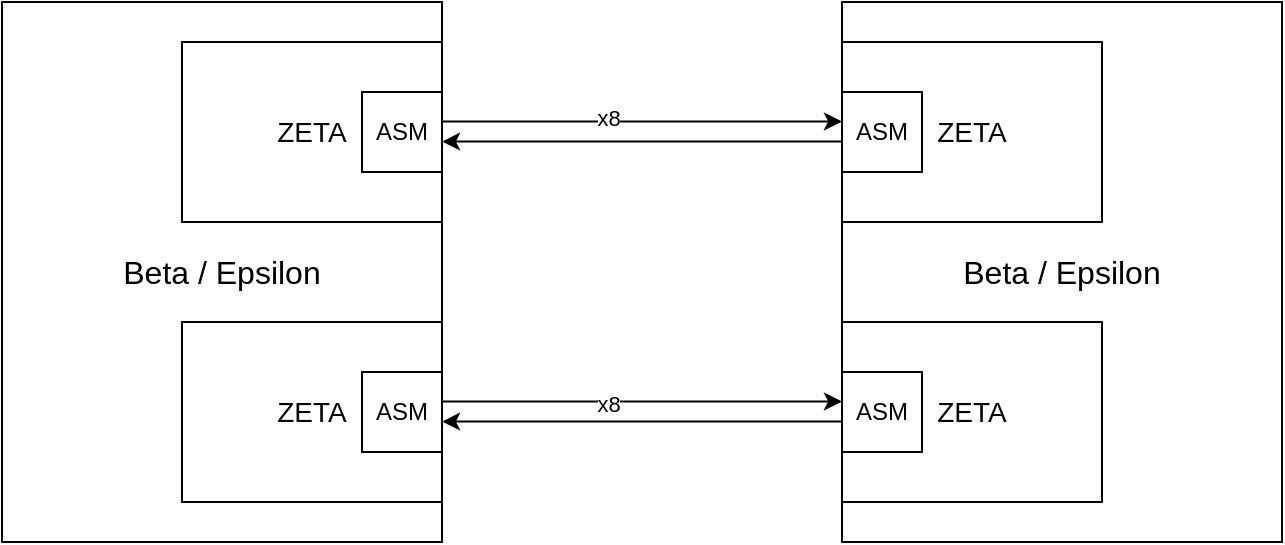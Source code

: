 <mxfile version="22.0.8" type="github">
  <diagram name="第 1 页" id="74w61iRnDABgLTXGHRjC">
    <mxGraphModel dx="749" dy="445" grid="1" gridSize="10" guides="1" tooltips="1" connect="1" arrows="1" fold="1" page="1" pageScale="1" pageWidth="827" pageHeight="1169" math="0" shadow="0">
      <root>
        <mxCell id="0" />
        <mxCell id="1" parent="0" />
        <mxCell id="xaXzq3geVz3e67vYe51H-21" value="&lt;font style=&quot;font-size: 16px;&quot;&gt;Beta / Epsilon&lt;/font&gt;" style="rounded=0;whiteSpace=wrap;html=1;" vertex="1" parent="1">
          <mxGeometry x="520" y="80" width="220" height="270" as="geometry" />
        </mxCell>
        <mxCell id="xaXzq3geVz3e67vYe51H-20" value="&lt;font style=&quot;font-size: 16px;&quot;&gt;Beta / Epsilon&lt;/font&gt;" style="rounded=0;whiteSpace=wrap;html=1;" vertex="1" parent="1">
          <mxGeometry x="100" y="80" width="220" height="270" as="geometry" />
        </mxCell>
        <mxCell id="xaXzq3geVz3e67vYe51H-1" value="&lt;font style=&quot;font-size: 14px;&quot;&gt;ZETA&lt;/font&gt;" style="rounded=0;whiteSpace=wrap;html=1;" vertex="1" parent="1">
          <mxGeometry x="190" y="100" width="130" height="90" as="geometry" />
        </mxCell>
        <mxCell id="xaXzq3geVz3e67vYe51H-14" style="edgeStyle=orthogonalEdgeStyle;rounded=0;orthogonalLoop=1;jettySize=auto;html=1;entryX=0;entryY=0.5;entryDx=0;entryDy=0;" edge="1" parent="1">
          <mxGeometry relative="1" as="geometry">
            <mxPoint x="320" y="139.76" as="sourcePoint" />
            <mxPoint x="520" y="139.76" as="targetPoint" />
          </mxGeometry>
        </mxCell>
        <mxCell id="xaXzq3geVz3e67vYe51H-22" value="x8" style="edgeLabel;html=1;align=center;verticalAlign=middle;resizable=0;points=[];" vertex="1" connectable="0" parent="xaXzq3geVz3e67vYe51H-14">
          <mxGeometry x="-0.175" y="2" relative="1" as="geometry">
            <mxPoint as="offset" />
          </mxGeometry>
        </mxCell>
        <mxCell id="xaXzq3geVz3e67vYe51H-3" value="ASM" style="rounded=0;whiteSpace=wrap;html=1;" vertex="1" parent="1">
          <mxGeometry x="280" y="125" width="40" height="40" as="geometry" />
        </mxCell>
        <mxCell id="xaXzq3geVz3e67vYe51H-4" value="&lt;font style=&quot;font-size: 14px;&quot;&gt;ZETA&lt;/font&gt;" style="rounded=0;whiteSpace=wrap;html=1;" vertex="1" parent="1">
          <mxGeometry x="190" y="240" width="130" height="90" as="geometry" />
        </mxCell>
        <mxCell id="xaXzq3geVz3e67vYe51H-5" value="ASM" style="rounded=0;whiteSpace=wrap;html=1;" vertex="1" parent="1">
          <mxGeometry x="280" y="265" width="40" height="40" as="geometry" />
        </mxCell>
        <mxCell id="xaXzq3geVz3e67vYe51H-6" value="&lt;font style=&quot;font-size: 14px;&quot;&gt;ZETA&lt;/font&gt;" style="rounded=0;whiteSpace=wrap;html=1;direction=east;" vertex="1" parent="1">
          <mxGeometry x="520" y="100" width="130" height="90" as="geometry" />
        </mxCell>
        <mxCell id="xaXzq3geVz3e67vYe51H-8" value="&lt;font style=&quot;font-size: 14px;&quot;&gt;ZETA&lt;/font&gt;" style="rounded=0;whiteSpace=wrap;html=1;direction=east;" vertex="1" parent="1">
          <mxGeometry x="520" y="240" width="130" height="90" as="geometry" />
        </mxCell>
        <mxCell id="xaXzq3geVz3e67vYe51H-12" value="ASM" style="rounded=0;whiteSpace=wrap;html=1;direction=east;" vertex="1" parent="1">
          <mxGeometry x="520" y="125" width="40" height="40" as="geometry" />
        </mxCell>
        <mxCell id="xaXzq3geVz3e67vYe51H-13" value="ASM" style="rounded=0;whiteSpace=wrap;html=1;direction=east;" vertex="1" parent="1">
          <mxGeometry x="520" y="265" width="40" height="40" as="geometry" />
        </mxCell>
        <mxCell id="xaXzq3geVz3e67vYe51H-16" style="edgeStyle=orthogonalEdgeStyle;rounded=0;orthogonalLoop=1;jettySize=auto;html=1;entryX=0;entryY=0.5;entryDx=0;entryDy=0;" edge="1" parent="1">
          <mxGeometry relative="1" as="geometry">
            <mxPoint x="520" y="149.76" as="sourcePoint" />
            <mxPoint x="320" y="149.76" as="targetPoint" />
          </mxGeometry>
        </mxCell>
        <mxCell id="xaXzq3geVz3e67vYe51H-17" style="edgeStyle=orthogonalEdgeStyle;rounded=0;orthogonalLoop=1;jettySize=auto;html=1;entryX=0;entryY=0.5;entryDx=0;entryDy=0;" edge="1" parent="1">
          <mxGeometry relative="1" as="geometry">
            <mxPoint x="320" y="279.76" as="sourcePoint" />
            <mxPoint x="520" y="279.76" as="targetPoint" />
          </mxGeometry>
        </mxCell>
        <mxCell id="xaXzq3geVz3e67vYe51H-23" value="x8" style="edgeLabel;html=1;align=center;verticalAlign=middle;resizable=0;points=[];" vertex="1" connectable="0" parent="xaXzq3geVz3e67vYe51H-17">
          <mxGeometry x="-0.172" y="-1" relative="1" as="geometry">
            <mxPoint as="offset" />
          </mxGeometry>
        </mxCell>
        <mxCell id="xaXzq3geVz3e67vYe51H-18" style="edgeStyle=orthogonalEdgeStyle;rounded=0;orthogonalLoop=1;jettySize=auto;html=1;entryX=0;entryY=0.5;entryDx=0;entryDy=0;" edge="1" parent="1">
          <mxGeometry relative="1" as="geometry">
            <mxPoint x="520" y="289.76" as="sourcePoint" />
            <mxPoint x="320" y="289.76" as="targetPoint" />
          </mxGeometry>
        </mxCell>
      </root>
    </mxGraphModel>
  </diagram>
</mxfile>
